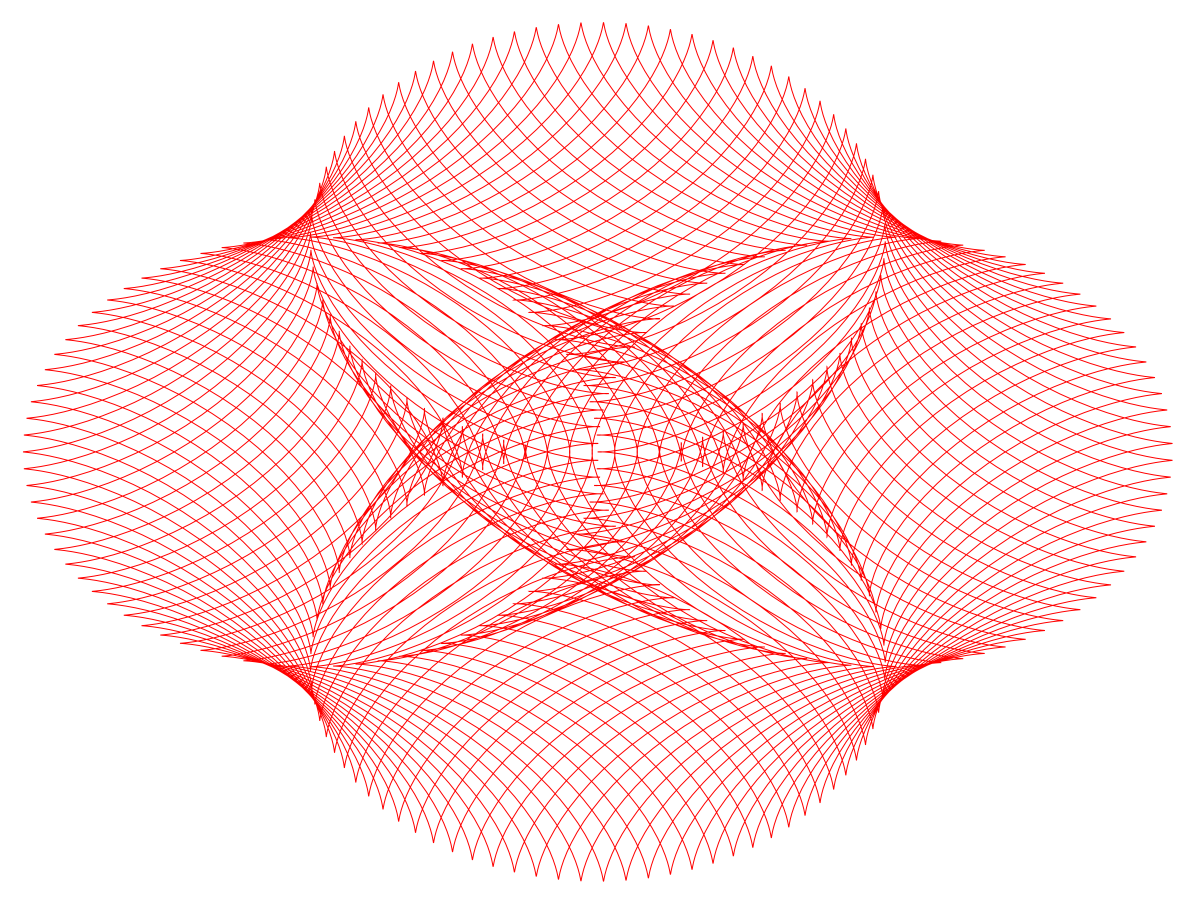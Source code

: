 set term svg font 'Times, 24'
set output 'param33_1_80_1_80.svg'

set samples 10000

unset label
unset tic
unset border

set key off

set parametric
a = 1
b = 80
c = 1
d = 80
x(t) = cos(a*t)-cos(b*t)*cos(b*t)*cos(b*t)
y(t) = sin(c*t)-sin(d*t)*sin(d*t)*sin(d*t)
plot [-pi:pi] x(t), y(t) lc "red"

set term windows
set output